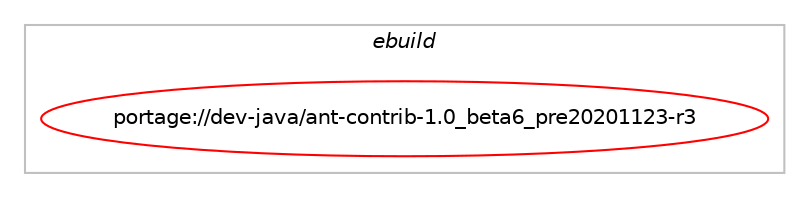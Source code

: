 digraph prolog {

# *************
# Graph options
# *************

newrank=true;
concentrate=true;
compound=true;
graph [rankdir=LR,fontname=Helvetica,fontsize=10,ranksep=1.5];#, ranksep=2.5, nodesep=0.2];
edge  [arrowhead=vee];
node  [fontname=Helvetica,fontsize=10];

# **********
# The ebuild
# **********

subgraph cluster_leftcol {
color=gray;
label=<<i>ebuild</i>>;
id [label="portage://dev-java/ant-contrib-1.0_beta6_pre20201123-r3", color=red, width=4, href="../dev-java/ant-contrib-1.0_beta6_pre20201123-r3.svg"];
}

# ****************
# The dependencies
# ****************

subgraph cluster_midcol {
color=gray;
label=<<i>dependencies</i>>;
subgraph cluster_compile {
fillcolor="#eeeeee";
style=filled;
label=<<i>compile</i>>;
# *** BEGIN UNKNOWN DEPENDENCY TYPE (TODO) ***
# id -> equal(use_conditional_group(positive,source,portage://dev-java/ant-contrib-1.0_beta6_pre20201123-r3,[package_dependency(portage://dev-java/ant-contrib-1.0_beta6_pre20201123-r3,install,no,app-arch,zip,none,[,,],[],[])]))
# *** END UNKNOWN DEPENDENCY TYPE (TODO) ***

# *** BEGIN UNKNOWN DEPENDENCY TYPE (TODO) ***
# id -> equal(use_conditional_group(positive,test,portage://dev-java/ant-contrib-1.0_beta6_pre20201123-r3,[package_dependency(portage://dev-java/ant-contrib-1.0_beta6_pre20201123-r3,install,no,dev-java,ant,greaterequal,[1.10.14,,-r3,1.10.14-r3],[slot(0)],[use(enable(junit4),none)])]))
# *** END UNKNOWN DEPENDENCY TYPE (TODO) ***

# *** BEGIN UNKNOWN DEPENDENCY TYPE (TODO) ***
# id -> equal(use_conditional_group(positive,test,portage://dev-java/ant-contrib-1.0_beta6_pre20201123-r3,[package_dependency(portage://dev-java/ant-contrib-1.0_beta6_pre20201123-r3,install,no,dev-java,junit,none,[,,],[slot(4)],[])]))
# *** END UNKNOWN DEPENDENCY TYPE (TODO) ***

# *** BEGIN UNKNOWN DEPENDENCY TYPE (TODO) ***
# id -> equal(package_dependency(portage://dev-java/ant-contrib-1.0_beta6_pre20201123-r3,install,no,dev-java,ant,greaterequal,[1.10.14,,-r3,1.10.14-r3],[slot(0)],[]))
# *** END UNKNOWN DEPENDENCY TYPE (TODO) ***

# *** BEGIN UNKNOWN DEPENDENCY TYPE (TODO) ***
# id -> equal(package_dependency(portage://dev-java/ant-contrib-1.0_beta6_pre20201123-r3,install,no,dev-java,ant-ivy,none,[,,],[slot(0)],[]))
# *** END UNKNOWN DEPENDENCY TYPE (TODO) ***

# *** BEGIN UNKNOWN DEPENDENCY TYPE (TODO) ***
# id -> equal(package_dependency(portage://dev-java/ant-contrib-1.0_beta6_pre20201123-r3,install,no,dev-java,bcel,none,[,,],[slot(0)],[]))
# *** END UNKNOWN DEPENDENCY TYPE (TODO) ***

# *** BEGIN UNKNOWN DEPENDENCY TYPE (TODO) ***
# id -> equal(package_dependency(portage://dev-java/ant-contrib-1.0_beta6_pre20201123-r3,install,no,dev-java,commons-httpclient,none,[,,],[slot(3)],[]))
# *** END UNKNOWN DEPENDENCY TYPE (TODO) ***

# *** BEGIN UNKNOWN DEPENDENCY TYPE (TODO) ***
# id -> equal(package_dependency(portage://dev-java/ant-contrib-1.0_beta6_pre20201123-r3,install,no,dev-java,java-config,greaterequal,[2.2.0,,-r3,2.2.0-r3],[],[]))
# *** END UNKNOWN DEPENDENCY TYPE (TODO) ***

# *** BEGIN UNKNOWN DEPENDENCY TYPE (TODO) ***
# id -> equal(package_dependency(portage://dev-java/ant-contrib-1.0_beta6_pre20201123-r3,install,no,dev-java,xerces,none,[,,],[slot(2)],[]))
# *** END UNKNOWN DEPENDENCY TYPE (TODO) ***

# *** BEGIN UNKNOWN DEPENDENCY TYPE (TODO) ***
# id -> equal(package_dependency(portage://dev-java/ant-contrib-1.0_beta6_pre20201123-r3,install,no,virtual,jdk,greaterequal,[1.8,,,1.8],any_different_slot,[]))
# *** END UNKNOWN DEPENDENCY TYPE (TODO) ***

}
subgraph cluster_compileandrun {
fillcolor="#eeeeee";
style=filled;
label=<<i>compile and run</i>>;
}
subgraph cluster_run {
fillcolor="#eeeeee";
style=filled;
label=<<i>run</i>>;
# *** BEGIN UNKNOWN DEPENDENCY TYPE (TODO) ***
# id -> equal(use_conditional_group(positive,source,portage://dev-java/ant-contrib-1.0_beta6_pre20201123-r3,[package_dependency(portage://dev-java/ant-contrib-1.0_beta6_pre20201123-r3,run,no,app-arch,zip,none,[,,],[],[])]))
# *** END UNKNOWN DEPENDENCY TYPE (TODO) ***

# *** BEGIN UNKNOWN DEPENDENCY TYPE (TODO) ***
# id -> equal(package_dependency(portage://dev-java/ant-contrib-1.0_beta6_pre20201123-r3,run,no,dev-java,ant,greaterequal,[1.10.14,,-r3,1.10.14-r3],[slot(0)],[]))
# *** END UNKNOWN DEPENDENCY TYPE (TODO) ***

# *** BEGIN UNKNOWN DEPENDENCY TYPE (TODO) ***
# id -> equal(package_dependency(portage://dev-java/ant-contrib-1.0_beta6_pre20201123-r3,run,no,dev-java,ant-ivy,none,[,,],[slot(0)],[]))
# *** END UNKNOWN DEPENDENCY TYPE (TODO) ***

# *** BEGIN UNKNOWN DEPENDENCY TYPE (TODO) ***
# id -> equal(package_dependency(portage://dev-java/ant-contrib-1.0_beta6_pre20201123-r3,run,no,dev-java,bcel,none,[,,],[slot(0)],[]))
# *** END UNKNOWN DEPENDENCY TYPE (TODO) ***

# *** BEGIN UNKNOWN DEPENDENCY TYPE (TODO) ***
# id -> equal(package_dependency(portage://dev-java/ant-contrib-1.0_beta6_pre20201123-r3,run,no,dev-java,commons-httpclient,none,[,,],[slot(3)],[]))
# *** END UNKNOWN DEPENDENCY TYPE (TODO) ***

# *** BEGIN UNKNOWN DEPENDENCY TYPE (TODO) ***
# id -> equal(package_dependency(portage://dev-java/ant-contrib-1.0_beta6_pre20201123-r3,run,no,dev-java,java-config,greaterequal,[2.2.0,,-r3,2.2.0-r3],[],[]))
# *** END UNKNOWN DEPENDENCY TYPE (TODO) ***

# *** BEGIN UNKNOWN DEPENDENCY TYPE (TODO) ***
# id -> equal(package_dependency(portage://dev-java/ant-contrib-1.0_beta6_pre20201123-r3,run,no,dev-java,xerces,none,[,,],[slot(2)],[]))
# *** END UNKNOWN DEPENDENCY TYPE (TODO) ***

# *** BEGIN UNKNOWN DEPENDENCY TYPE (TODO) ***
# id -> equal(package_dependency(portage://dev-java/ant-contrib-1.0_beta6_pre20201123-r3,run,no,virtual,jre,greaterequal,[1.8,,,1.8],any_different_slot,[]))
# *** END UNKNOWN DEPENDENCY TYPE (TODO) ***

}
}

# **************
# The candidates
# **************

subgraph cluster_choices {
rank=same;
color=gray;
label=<<i>candidates</i>>;

}

}
